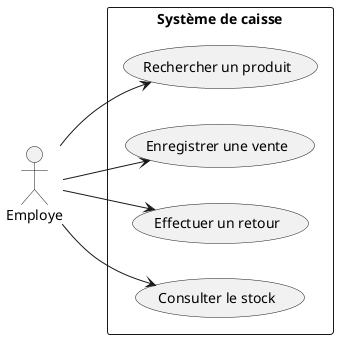@startuml UseCaseView
left to right direction

actor Employe

rectangle "Système de caisse" {
  usecase "Rechercher un produit" as UC1
  usecase "Enregistrer une vente" as UC2
  usecase "Effectuer un retour" as UC3
  usecase "Consulter le stock" as UC4
}

Employe --> UC1
Employe --> UC2
Employe --> UC3
Employe --> UC4

@enduml
